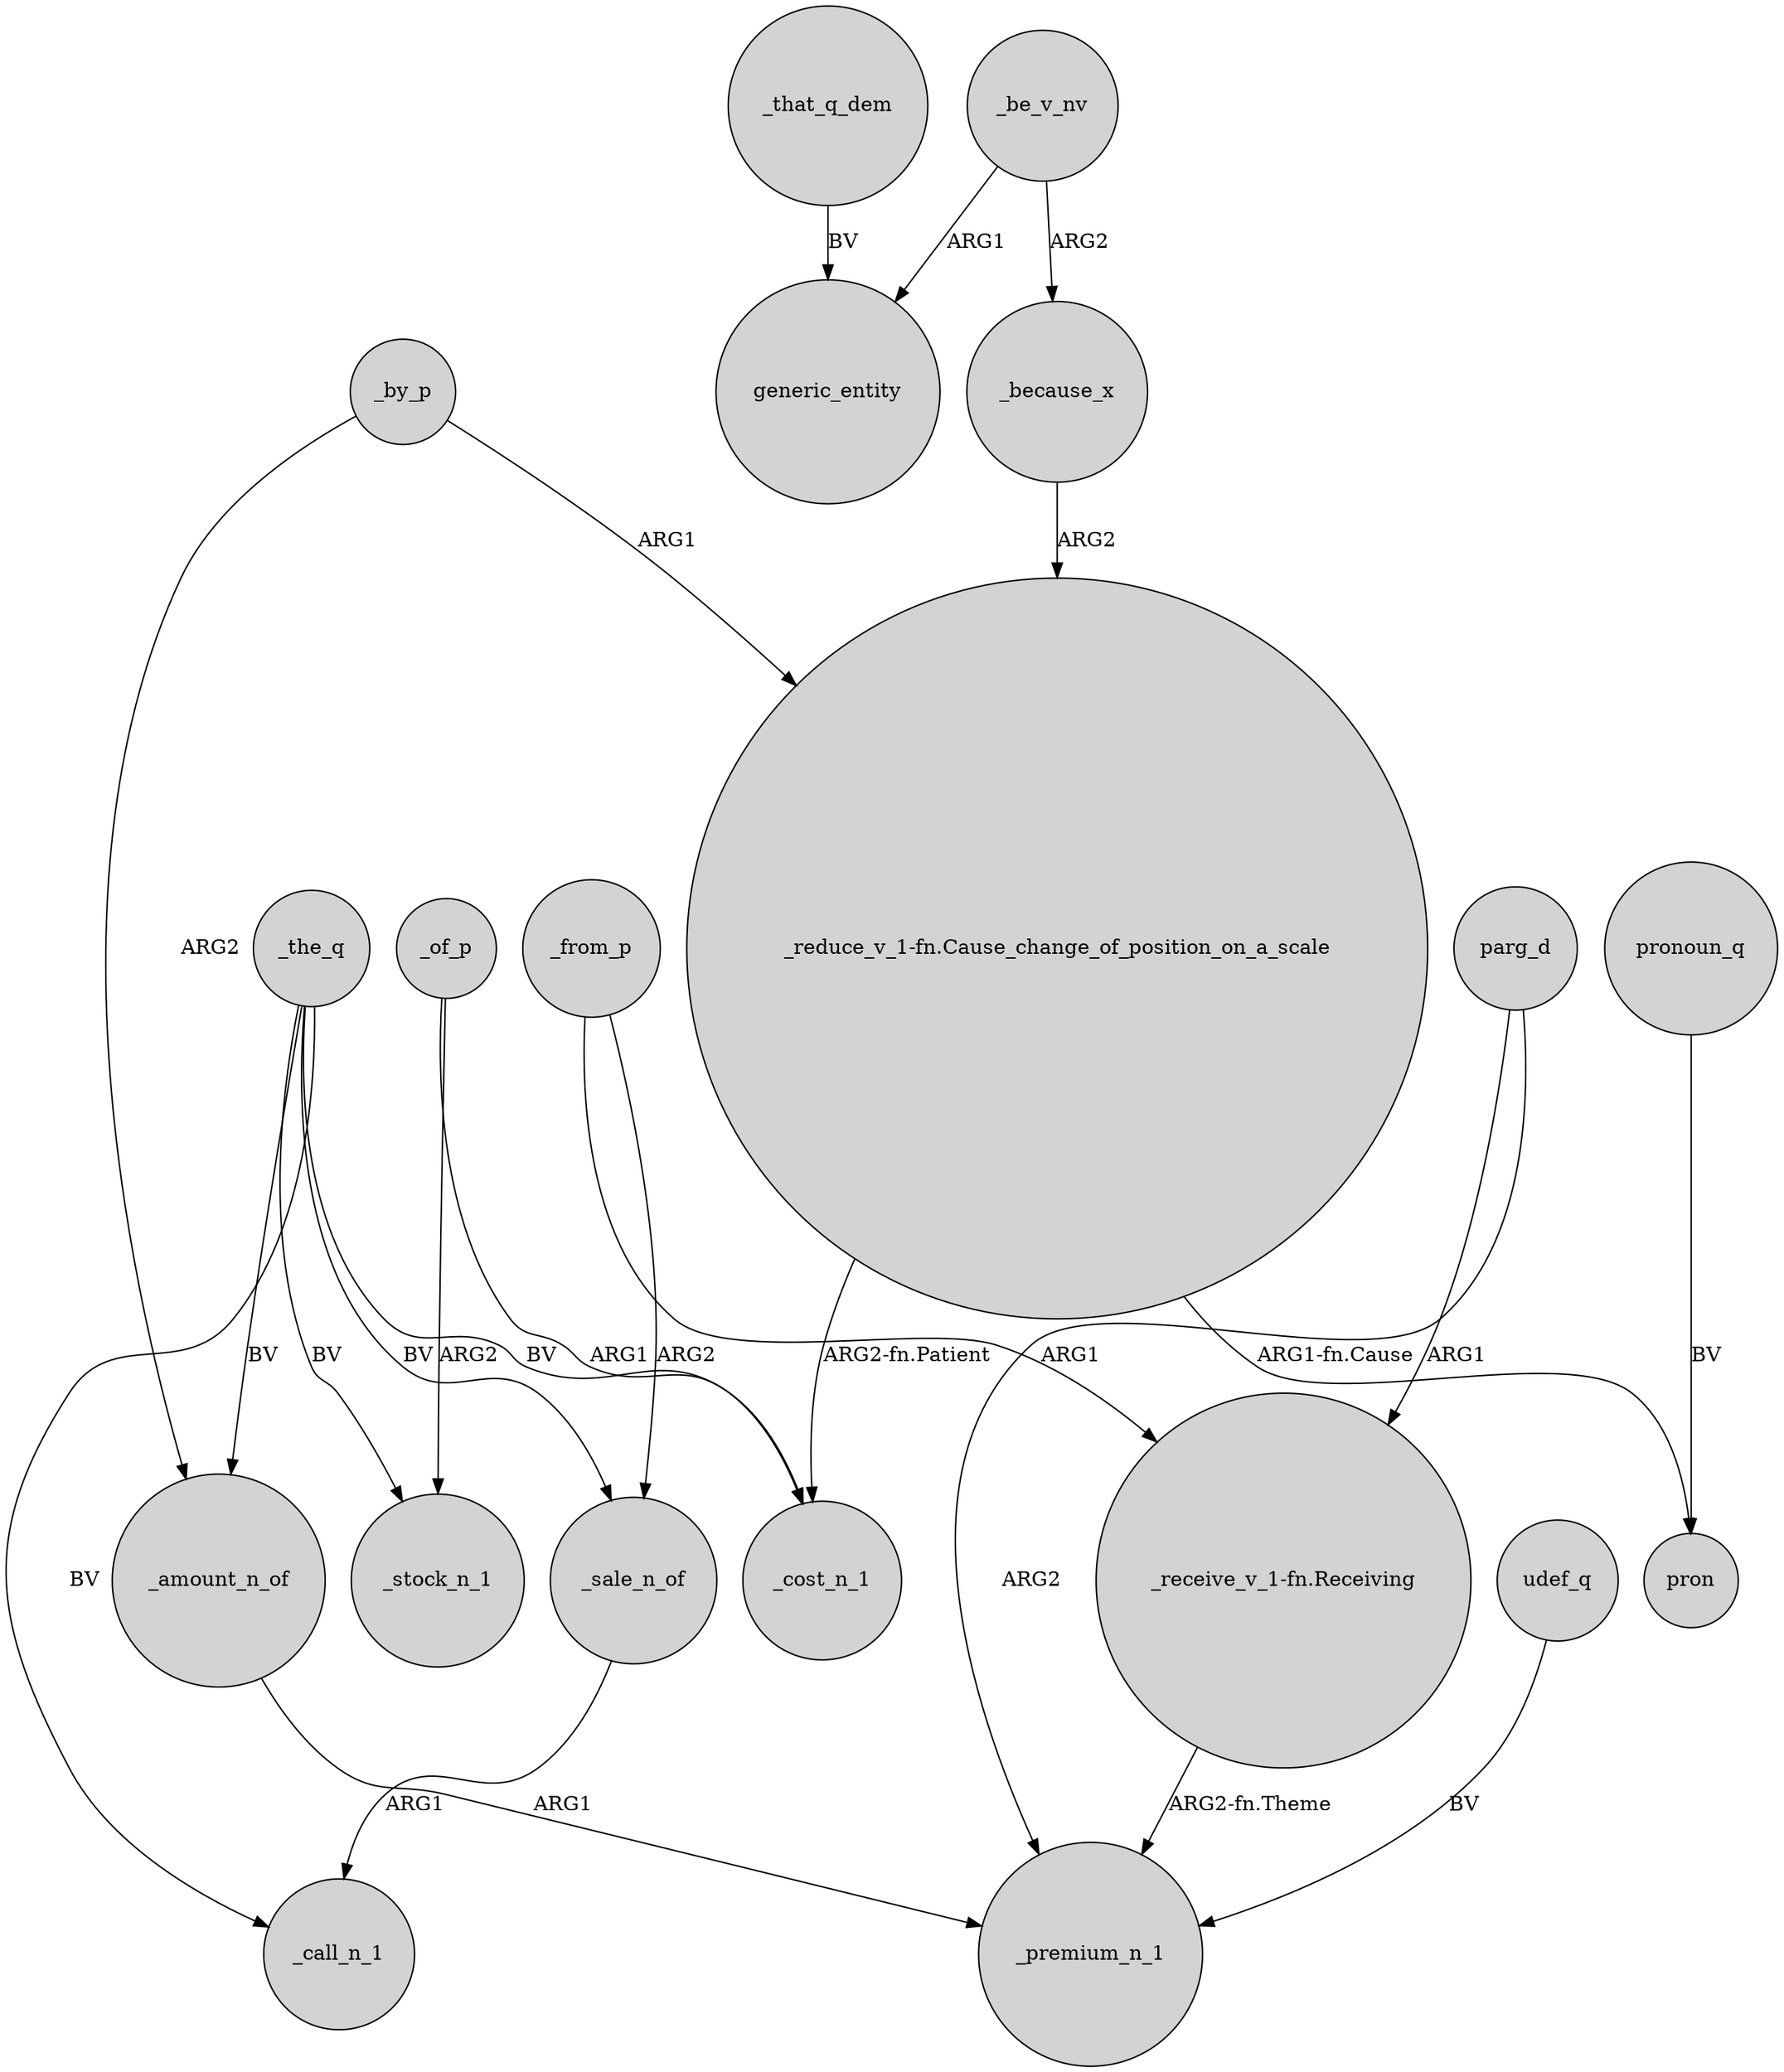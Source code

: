 digraph {
	node [shape=circle style=filled]
	_by_p -> "_reduce_v_1-fn.Cause_change_of_position_on_a_scale" [label=ARG1]
	udef_q -> _premium_n_1 [label=BV]
	_amount_n_of -> _premium_n_1 [label=ARG1]
	_the_q -> _amount_n_of [label=BV]
	_that_q_dem -> generic_entity [label=BV]
	parg_d -> "_receive_v_1-fn.Receiving" [label=ARG1]
	_the_q -> _stock_n_1 [label=BV]
	_from_p -> _sale_n_of [label=ARG2]
	_by_p -> _amount_n_of [label=ARG2]
	_because_x -> "_reduce_v_1-fn.Cause_change_of_position_on_a_scale" [label=ARG2]
	_the_q -> _cost_n_1 [label=BV]
	"_reduce_v_1-fn.Cause_change_of_position_on_a_scale" -> _cost_n_1 [label="ARG2-fn.Patient"]
	_of_p -> _cost_n_1 [label=ARG1]
	parg_d -> _premium_n_1 [label=ARG2]
	pronoun_q -> pron [label=BV]
	_the_q -> _call_n_1 [label=BV]
	_be_v_nv -> _because_x [label=ARG2]
	_the_q -> _sale_n_of [label=BV]
	"_receive_v_1-fn.Receiving" -> _premium_n_1 [label="ARG2-fn.Theme"]
	"_reduce_v_1-fn.Cause_change_of_position_on_a_scale" -> pron [label="ARG1-fn.Cause"]
	_from_p -> "_receive_v_1-fn.Receiving" [label=ARG1]
	_of_p -> _stock_n_1 [label=ARG2]
	_be_v_nv -> generic_entity [label=ARG1]
	_sale_n_of -> _call_n_1 [label=ARG1]
}
